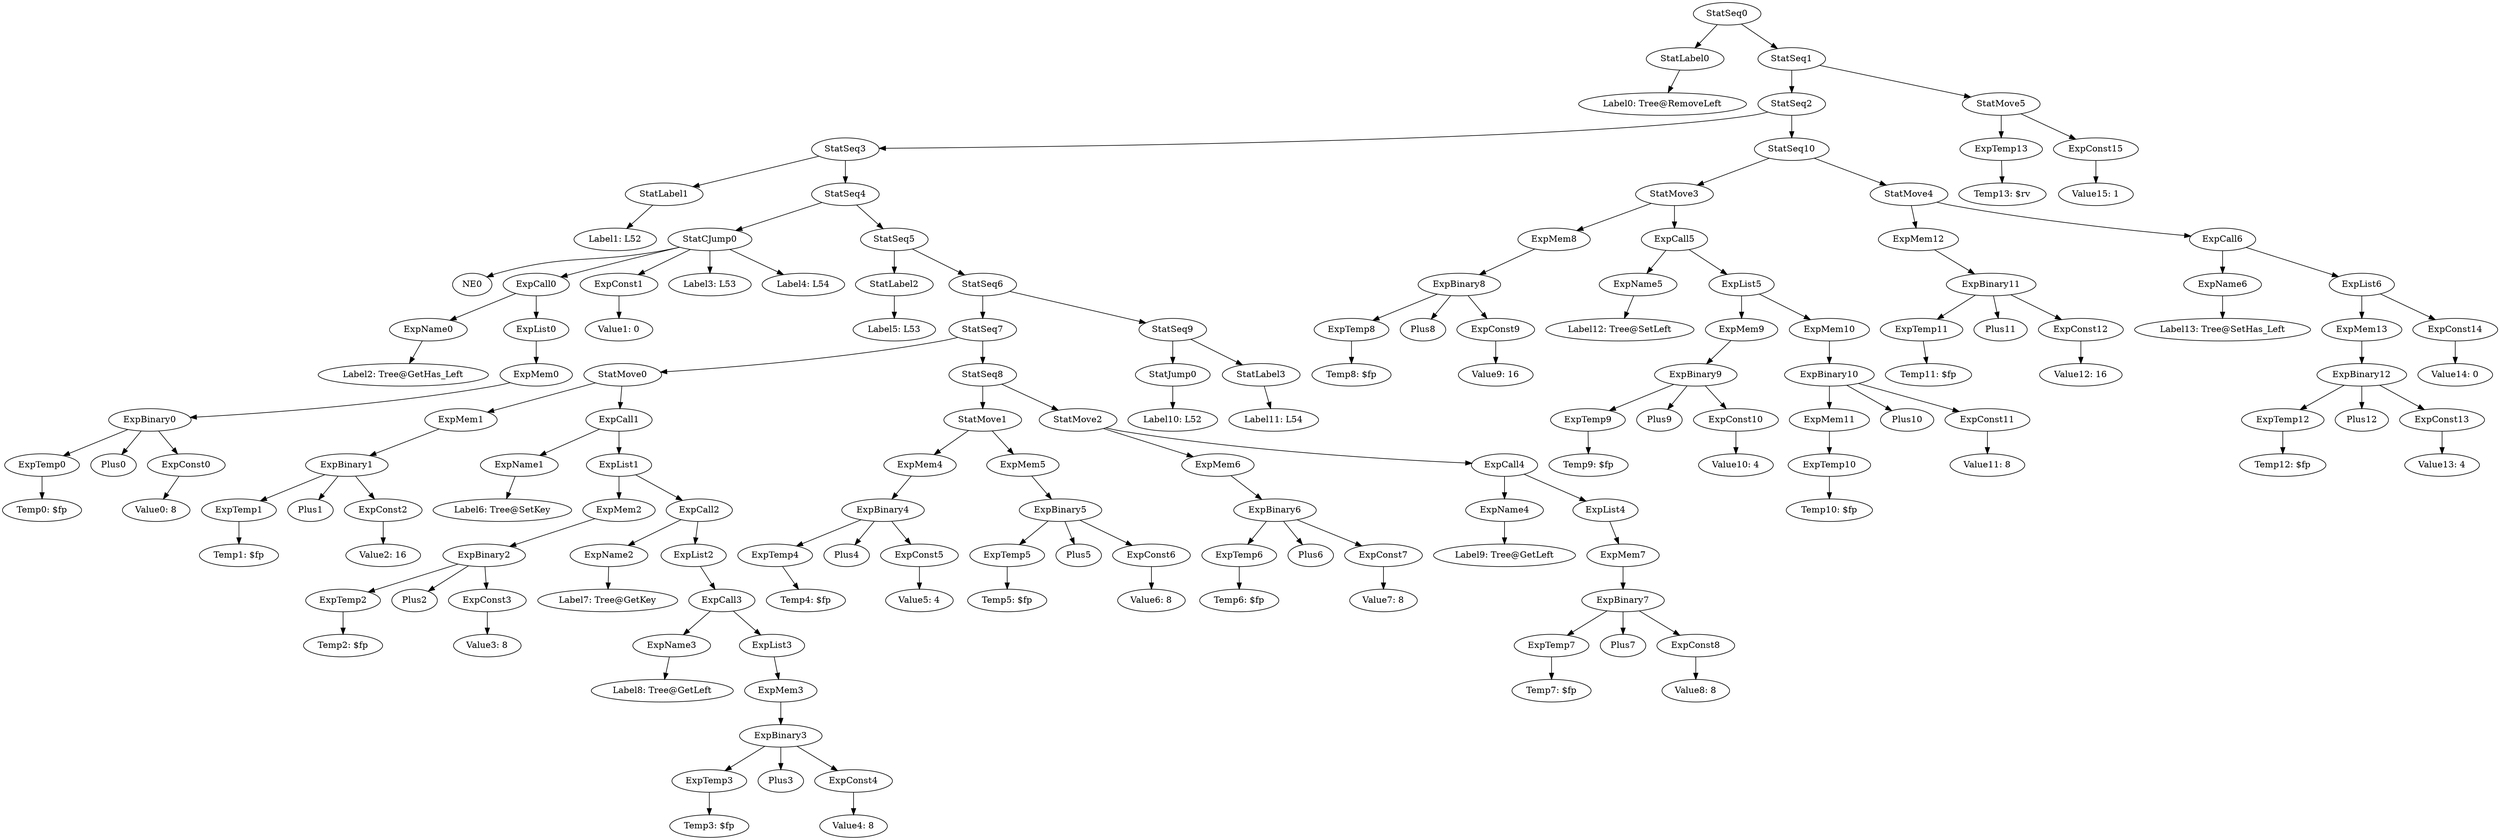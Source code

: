 digraph {
	ordering = out;
	ExpConst15 -> "Value15: 1";
	ExpTemp13 -> "Temp13: $rv";
	ExpConst14 -> "Value14: 0";
	ExpConst0 -> "Value0: 8";
	ExpTemp4 -> "Temp4: $fp";
	ExpList2 -> ExpCall3;
	ExpList3 -> ExpMem3;
	ExpMem3 -> ExpBinary3;
	ExpConst4 -> "Value4: 8";
	ExpConst2 -> "Value2: 16";
	ExpTemp3 -> "Temp3: $fp";
	StatSeq8 -> StatMove1;
	StatSeq8 -> StatMove2;
	ExpBinary5 -> ExpTemp5;
	ExpBinary5 -> Plus5;
	ExpBinary5 -> ExpConst6;
	ExpName3 -> "Label8: Tree@GetLeft";
	ExpConst3 -> "Value3: 8";
	ExpBinary2 -> ExpTemp2;
	ExpBinary2 -> Plus2;
	ExpBinary2 -> ExpConst3;
	StatLabel0 -> "Label0: Tree@RemoveLeft";
	ExpMem5 -> ExpBinary5;
	ExpTemp2 -> "Temp2: $fp";
	ExpCall1 -> ExpName1;
	ExpCall1 -> ExpList1;
	StatJump0 -> "Label10: L52";
	ExpBinary11 -> ExpTemp11;
	ExpBinary11 -> Plus11;
	ExpBinary11 -> ExpConst12;
	ExpMem4 -> ExpBinary4;
	ExpName4 -> "Label9: Tree@GetLeft";
	ExpBinary0 -> ExpTemp0;
	ExpBinary0 -> Plus0;
	ExpBinary0 -> ExpConst0;
	ExpList4 -> ExpMem7;
	ExpTemp0 -> "Temp0: $fp";
	ExpTemp7 -> "Temp7: $fp";
	ExpConst8 -> "Value8: 8";
	ExpName0 -> "Label2: Tree@GetHas_Left";
	ExpMem1 -> ExpBinary1;
	ExpConst6 -> "Value6: 8";
	ExpMem9 -> ExpBinary9;
	StatSeq7 -> StatMove0;
	StatSeq7 -> StatSeq8;
	ExpName2 -> "Label7: Tree@GetKey";
	ExpName5 -> "Label12: Tree@SetLeft";
	ExpBinary12 -> ExpTemp12;
	ExpBinary12 -> Plus12;
	ExpBinary12 -> ExpConst13;
	StatSeq3 -> StatLabel1;
	StatSeq3 -> StatSeq4;
	StatLabel3 -> "Label11: L54";
	ExpBinary3 -> ExpTemp3;
	ExpBinary3 -> Plus3;
	ExpBinary3 -> ExpConst4;
	ExpMem7 -> ExpBinary7;
	StatMove0 -> ExpMem1;
	StatMove0 -> ExpCall1;
	StatSeq1 -> StatSeq2;
	StatSeq1 -> StatMove5;
	ExpMem2 -> ExpBinary2;
	ExpTemp12 -> "Temp12: $fp";
	ExpCall0 -> ExpName0;
	ExpCall0 -> ExpList0;
	StatSeq9 -> StatJump0;
	StatSeq9 -> StatLabel3;
	StatSeq4 -> StatCJump0;
	StatSeq4 -> StatSeq5;
	StatLabel1 -> "Label1: L52";
	ExpList6 -> ExpMem13;
	ExpList6 -> ExpConst14;
	ExpConst1 -> "Value1: 0";
	ExpName1 -> "Label6: Tree@SetKey";
	StatSeq10 -> StatMove3;
	StatSeq10 -> StatMove4;
	ExpCall3 -> ExpName3;
	ExpCall3 -> ExpList3;
	ExpMem0 -> ExpBinary0;
	ExpList0 -> ExpMem0;
	StatCJump0 -> NE0;
	StatCJump0 -> ExpCall0;
	StatCJump0 -> ExpConst1;
	StatCJump0 -> "Label3: L53";
	StatCJump0 -> "Label4: L54";
	StatMove1 -> ExpMem4;
	StatMove1 -> ExpMem5;
	ExpMem13 -> ExpBinary12;
	StatSeq5 -> StatLabel2;
	StatSeq5 -> StatSeq6;
	ExpTemp5 -> "Temp5: $fp";
	ExpConst5 -> "Value5: 4";
	StatSeq0 -> StatLabel0;
	StatSeq0 -> StatSeq1;
	ExpTemp11 -> "Temp11: $fp";
	ExpBinary4 -> ExpTemp4;
	ExpBinary4 -> Plus4;
	ExpBinary4 -> ExpConst5;
	ExpList1 -> ExpMem2;
	ExpList1 -> ExpCall2;
	ExpTemp1 -> "Temp1: $fp";
	ExpCall2 -> ExpName2;
	ExpCall2 -> ExpList2;
	ExpTemp6 -> "Temp6: $fp";
	ExpBinary6 -> ExpTemp6;
	ExpBinary6 -> Plus6;
	ExpBinary6 -> ExpConst7;
	ExpConst7 -> "Value7: 8";
	ExpMem6 -> ExpBinary6;
	StatMove2 -> ExpMem6;
	StatMove2 -> ExpCall4;
	ExpTemp8 -> "Temp8: $fp";
	ExpConst12 -> "Value12: 16";
	StatSeq6 -> StatSeq7;
	StatSeq6 -> StatSeq9;
	StatSeq2 -> StatSeq3;
	StatSeq2 -> StatSeq10;
	ExpBinary8 -> ExpTemp8;
	ExpBinary8 -> Plus8;
	ExpBinary8 -> ExpConst9;
	ExpMem8 -> ExpBinary8;
	StatMove3 -> ExpMem8;
	StatMove3 -> ExpCall5;
	ExpCall5 -> ExpName5;
	ExpCall5 -> ExpList5;
	ExpCall4 -> ExpName4;
	ExpCall4 -> ExpList4;
	ExpTemp9 -> "Temp9: $fp";
	ExpBinary7 -> ExpTemp7;
	ExpBinary7 -> Plus7;
	ExpBinary7 -> ExpConst8;
	ExpBinary9 -> ExpTemp9;
	ExpBinary9 -> Plus9;
	ExpBinary9 -> ExpConst10;
	ExpBinary1 -> ExpTemp1;
	ExpBinary1 -> Plus1;
	ExpBinary1 -> ExpConst2;
	ExpConst10 -> "Value10: 4";
	StatMove5 -> ExpTemp13;
	StatMove5 -> ExpConst15;
	ExpConst9 -> "Value9: 16";
	StatLabel2 -> "Label5: L53";
	StatMove4 -> ExpMem12;
	StatMove4 -> ExpCall6;
	ExpList5 -> ExpMem9;
	ExpList5 -> ExpMem10;
	ExpMem11 -> ExpTemp10;
	ExpBinary10 -> ExpMem11;
	ExpBinary10 -> Plus10;
	ExpBinary10 -> ExpConst11;
	ExpConst11 -> "Value11: 8";
	ExpMem12 -> ExpBinary11;
	ExpName6 -> "Label13: Tree@SetHas_Left";
	ExpTemp10 -> "Temp10: $fp";
	ExpMem10 -> ExpBinary10;
	ExpCall6 -> ExpName6;
	ExpCall6 -> ExpList6;
	ExpConst13 -> "Value13: 4";
}


